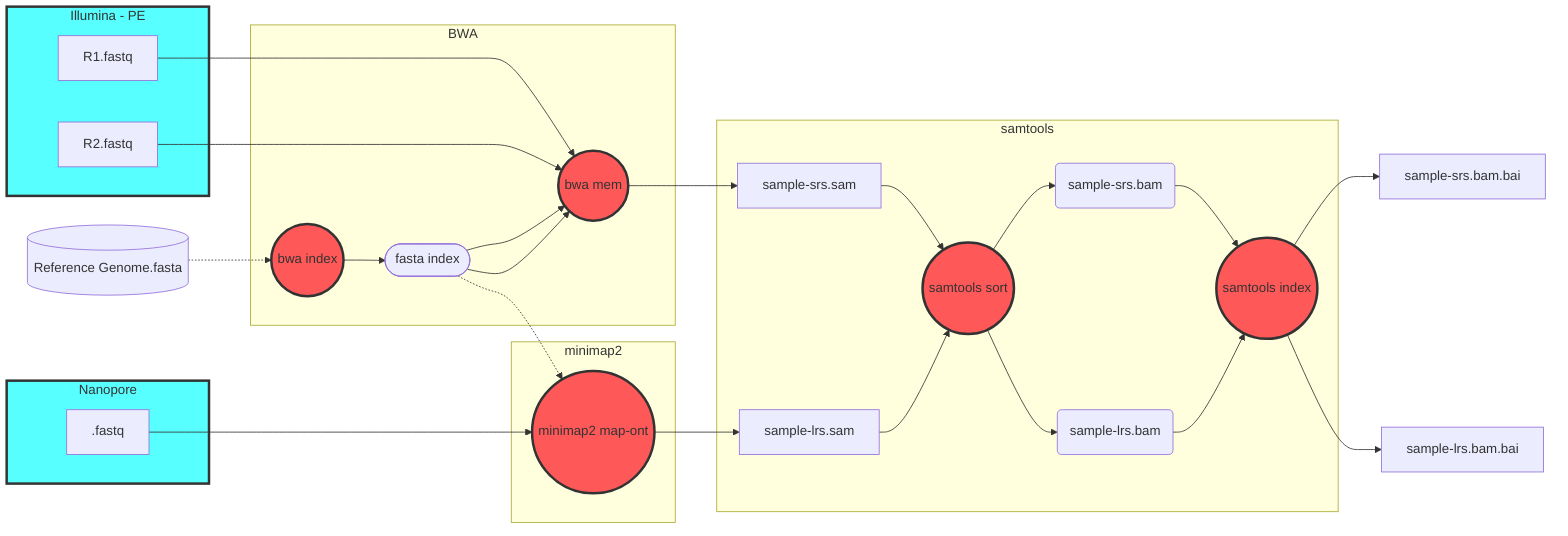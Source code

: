 graph LR;

    f0[("Reference Genome.fasta")]
    f0_ind@{label: "fasta index", shape: stadium}
    subgraph IPE["Illumina - PE"];
    f1[R1.fastq]
    f2[R2.fastq]
    end
    subgraph "Nanopore";
    f3[.fastq]
    end
    subgraph "BWA";
    p1(("bwa index"))
    p2(("bwa mem"))
    f0_ind --> p2
    end
    subgraph "minimap2";
    f3 ---->p3(("minimap2 map-ont"))
    f0_ind --> p2
    end
    subgraph "samtools";
    f4 --> p4(("samtools sort"))
    f5 --> p4
    p4 --> f6("sample-srs.bam")
    p4 --> f7("sample-lrs.bam")
    f6 --> p5(("samtools index"))
    f7 --> p5
    end



    p2 --> f4["sample-srs.sam"]
    p3 --> f5["sample-lrs.sam"]


    f0 -.-> p1
    p1 --> f0_ind
    f1 ----> p2
    f2 ----> p2
    f0_ind -.-> p3
    p5 --> f8["sample-srs.bam.bai"] & f9["sample-lrs.bam.bai"]


style Nanopore fill:#58FFFF,stroke:#333,stroke-width:3px;
style IPE fill:#58FFFF,stroke:#333,stroke-width:3px;

style p1 fill:#FF5858,stroke:#333,stroke-width:3px;
style p2 fill:#FF5858,stroke:#333,stroke-width:3px;
style p3 fill:#FF5858,stroke:#333,stroke-width:3px;
style p4 fill:#FF5858,stroke:#333,stroke-width:3px;
style p5 fill:#FF5858,stroke:#333,stroke-width:3px;